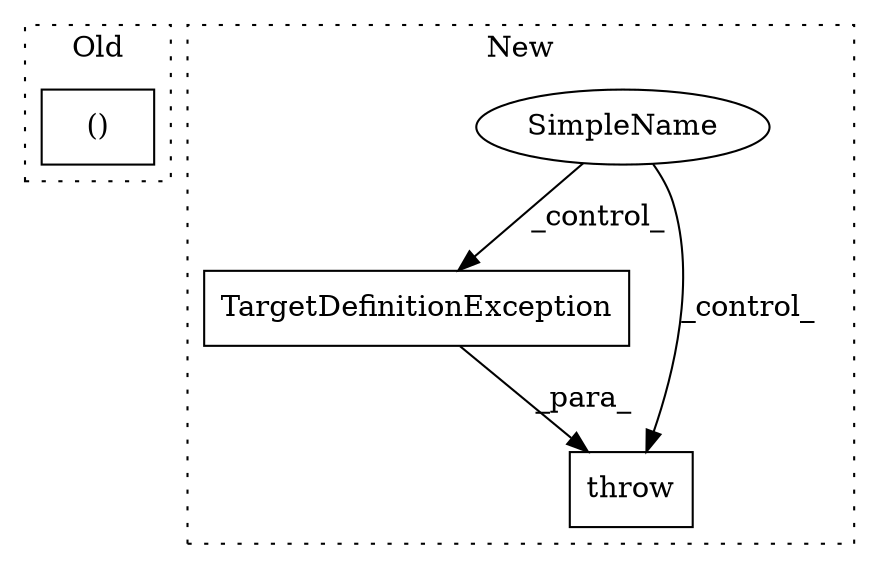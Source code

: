 digraph G {
subgraph cluster0 {
1 [label="()" a="106" s="1134" l="22" shape="box"];
label = "Old";
style="dotted";
}
subgraph cluster1 {
2 [label="TargetDefinitionException" a="32" s="1938,2101" l="26,2" shape="box"];
3 [label="SimpleName" a="42" s="" l="" shape="ellipse"];
4 [label="throw" a="53" s="1932" l="6" shape="box"];
label = "New";
style="dotted";
}
2 -> 4 [label="_para_"];
3 -> 4 [label="_control_"];
3 -> 2 [label="_control_"];
}
